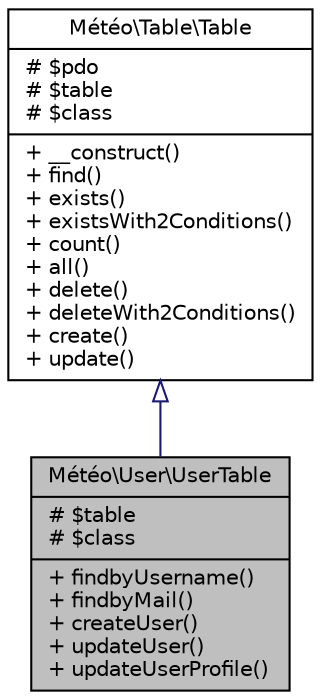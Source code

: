 digraph "Météo\User\UserTable"
{
 // LATEX_PDF_SIZE
  edge [fontname="Helvetica",fontsize="10",labelfontname="Helvetica",labelfontsize="10"];
  node [fontname="Helvetica",fontsize="10",shape=record];
  Node1 [label="{Météo\\User\\UserTable\n|# $table\l# $class\l|+ findbyUsername()\l+ findbyMail()\l+ createUser()\l+ updateUser()\l+ updateUserProfile()\l}",height=0.2,width=0.4,color="black", fillcolor="grey75", style="filled", fontcolor="black",tooltip=" "];
  Node2 -> Node1 [dir="back",color="midnightblue",fontsize="10",style="solid",arrowtail="onormal",fontname="Helvetica"];
  Node2 [label="{Météo\\Table\\Table\n|# $pdo\l# $table\l# $class\l|+ __construct()\l+ find()\l+ exists()\l+ existsWith2Conditions()\l+ count()\l+ all()\l+ delete()\l+ deleteWith2Conditions()\l+ create()\l+ update()\l}",height=0.2,width=0.4,color="black", fillcolor="white", style="filled",URL="$class_m_xC3_xA9t_xC3_xA9o_1_1_table_1_1_table.html",tooltip=" "];
}

